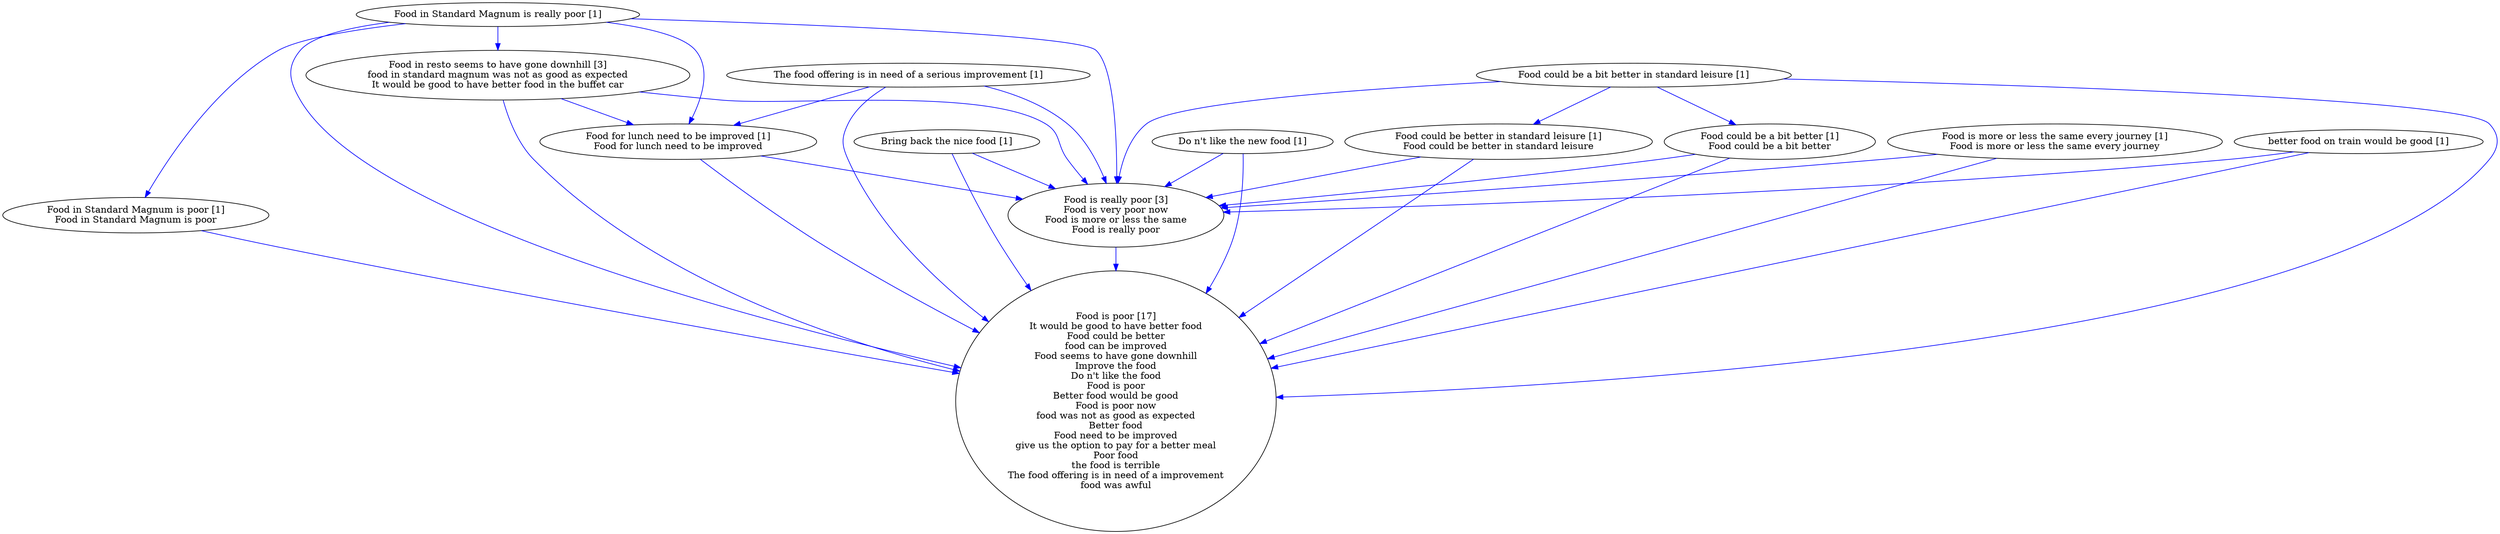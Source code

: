 digraph collapsedGraph {
"Food is poor [17]\nIt would be good to have better food\nFood could be better\nfood can be improved\nFood seems to have gone downhill\nImprove the food\nDo n't like the food\nFood is poor\nBetter food would be good\nFood is poor now\nfood was not as good as expected\nBetter food\nFood need to be improved\ngive us the option to pay for a better meal\nPoor food\nthe food is terrible\nThe food offering is in need of a improvement\nfood was awful""Food is really poor [3]\nFood is very poor now\nFood is more or less the same\nFood is really poor""Food in resto seems to have gone downhill [3]\nfood in standard magnum was not as good as expected\nIt would be good to have better food in the buffet car""Bring back the nice food [1]""Do n't like the new food [1]""Food could be a bit better in standard leisure [1]""Food could be better in standard leisure [1]\nFood could be better in standard leisure""Food could be a bit better [1]\nFood could be a bit better""Food for lunch need to be improved [1]\nFood for lunch need to be improved""Food in Standard Magnum is really poor [1]""Food in Standard Magnum is poor [1]\nFood in Standard Magnum is poor""Food is more or less the same every journey [1]\nFood is more or less the same every journey""The food offering is in need of a serious improvement [1]""better food on train would be good [1]""Food could be a bit better in standard leisure [1]" -> "Food is poor [17]\nIt would be good to have better food\nFood could be better\nfood can be improved\nFood seems to have gone downhill\nImprove the food\nDo n't like the food\nFood is poor\nBetter food would be good\nFood is poor now\nfood was not as good as expected\nBetter food\nFood need to be improved\ngive us the option to pay for a better meal\nPoor food\nthe food is terrible\nThe food offering is in need of a improvement\nfood was awful" [color=blue]
"Food could be a bit better in standard leisure [1]" -> "Food is really poor [3]\nFood is very poor now\nFood is more or less the same\nFood is really poor" [color=blue]
"Food in resto seems to have gone downhill [3]\nfood in standard magnum was not as good as expected\nIt would be good to have better food in the buffet car" -> "Food is poor [17]\nIt would be good to have better food\nFood could be better\nfood can be improved\nFood seems to have gone downhill\nImprove the food\nDo n't like the food\nFood is poor\nBetter food would be good\nFood is poor now\nfood was not as good as expected\nBetter food\nFood need to be improved\ngive us the option to pay for a better meal\nPoor food\nthe food is terrible\nThe food offering is in need of a improvement\nfood was awful" [color=blue]
"Bring back the nice food [1]" -> "Food is poor [17]\nIt would be good to have better food\nFood could be better\nfood can be improved\nFood seems to have gone downhill\nImprove the food\nDo n't like the food\nFood is poor\nBetter food would be good\nFood is poor now\nfood was not as good as expected\nBetter food\nFood need to be improved\ngive us the option to pay for a better meal\nPoor food\nthe food is terrible\nThe food offering is in need of a improvement\nfood was awful" [color=blue]
"Food is really poor [3]\nFood is very poor now\nFood is more or less the same\nFood is really poor" -> "Food is poor [17]\nIt would be good to have better food\nFood could be better\nfood can be improved\nFood seems to have gone downhill\nImprove the food\nDo n't like the food\nFood is poor\nBetter food would be good\nFood is poor now\nfood was not as good as expected\nBetter food\nFood need to be improved\ngive us the option to pay for a better meal\nPoor food\nthe food is terrible\nThe food offering is in need of a improvement\nfood was awful" [color=blue]
"Food is more or less the same every journey [1]\nFood is more or less the same every journey" -> "Food is really poor [3]\nFood is very poor now\nFood is more or less the same\nFood is really poor" [color=blue]
"Food is more or less the same every journey [1]\nFood is more or less the same every journey" -> "Food is poor [17]\nIt would be good to have better food\nFood could be better\nfood can be improved\nFood seems to have gone downhill\nImprove the food\nDo n't like the food\nFood is poor\nBetter food would be good\nFood is poor now\nfood was not as good as expected\nBetter food\nFood need to be improved\ngive us the option to pay for a better meal\nPoor food\nthe food is terrible\nThe food offering is in need of a improvement\nfood was awful" [color=blue]
"Food in resto seems to have gone downhill [3]\nfood in standard magnum was not as good as expected\nIt would be good to have better food in the buffet car" -> "Food is really poor [3]\nFood is very poor now\nFood is more or less the same\nFood is really poor" [color=blue]
"Food could be a bit better [1]\nFood could be a bit better" -> "Food is poor [17]\nIt would be good to have better food\nFood could be better\nfood can be improved\nFood seems to have gone downhill\nImprove the food\nDo n't like the food\nFood is poor\nBetter food would be good\nFood is poor now\nfood was not as good as expected\nBetter food\nFood need to be improved\ngive us the option to pay for a better meal\nPoor food\nthe food is terrible\nThe food offering is in need of a improvement\nfood was awful" [color=blue]
"Food could be better in standard leisure [1]\nFood could be better in standard leisure" -> "Food is poor [17]\nIt would be good to have better food\nFood could be better\nfood can be improved\nFood seems to have gone downhill\nImprove the food\nDo n't like the food\nFood is poor\nBetter food would be good\nFood is poor now\nfood was not as good as expected\nBetter food\nFood need to be improved\ngive us the option to pay for a better meal\nPoor food\nthe food is terrible\nThe food offering is in need of a improvement\nfood was awful" [color=blue]
"The food offering is in need of a serious improvement [1]" -> "Food is poor [17]\nIt would be good to have better food\nFood could be better\nfood can be improved\nFood seems to have gone downhill\nImprove the food\nDo n't like the food\nFood is poor\nBetter food would be good\nFood is poor now\nfood was not as good as expected\nBetter food\nFood need to be improved\ngive us the option to pay for a better meal\nPoor food\nthe food is terrible\nThe food offering is in need of a improvement\nfood was awful" [color=blue]
"Bring back the nice food [1]" -> "Food is really poor [3]\nFood is very poor now\nFood is more or less the same\nFood is really poor" [color=blue]
"Food could be better in standard leisure [1]\nFood could be better in standard leisure" -> "Food is really poor [3]\nFood is very poor now\nFood is more or less the same\nFood is really poor" [color=blue]
"better food on train would be good [1]" -> "Food is really poor [3]\nFood is very poor now\nFood is more or less the same\nFood is really poor" [color=blue]
"The food offering is in need of a serious improvement [1]" -> "Food for lunch need to be improved [1]\nFood for lunch need to be improved" [color=blue]
"better food on train would be good [1]" -> "Food is poor [17]\nIt would be good to have better food\nFood could be better\nfood can be improved\nFood seems to have gone downhill\nImprove the food\nDo n't like the food\nFood is poor\nBetter food would be good\nFood is poor now\nfood was not as good as expected\nBetter food\nFood need to be improved\ngive us the option to pay for a better meal\nPoor food\nthe food is terrible\nThe food offering is in need of a improvement\nfood was awful" [color=blue]
"Food for lunch need to be improved [1]\nFood for lunch need to be improved" -> "Food is poor [17]\nIt would be good to have better food\nFood could be better\nfood can be improved\nFood seems to have gone downhill\nImprove the food\nDo n't like the food\nFood is poor\nBetter food would be good\nFood is poor now\nfood was not as good as expected\nBetter food\nFood need to be improved\ngive us the option to pay for a better meal\nPoor food\nthe food is terrible\nThe food offering is in need of a improvement\nfood was awful" [color=blue]
"Food could be a bit better [1]\nFood could be a bit better" -> "Food is really poor [3]\nFood is very poor now\nFood is more or less the same\nFood is really poor" [color=blue]
"Food in resto seems to have gone downhill [3]\nfood in standard magnum was not as good as expected\nIt would be good to have better food in the buffet car" -> "Food for lunch need to be improved [1]\nFood for lunch need to be improved" [color=blue]
"Food in Standard Magnum is really poor [1]" -> "Food is poor [17]\nIt would be good to have better food\nFood could be better\nfood can be improved\nFood seems to have gone downhill\nImprove the food\nDo n't like the food\nFood is poor\nBetter food would be good\nFood is poor now\nfood was not as good as expected\nBetter food\nFood need to be improved\ngive us the option to pay for a better meal\nPoor food\nthe food is terrible\nThe food offering is in need of a improvement\nfood was awful" [color=blue]
"Food in Standard Magnum is poor [1]\nFood in Standard Magnum is poor" -> "Food is poor [17]\nIt would be good to have better food\nFood could be better\nfood can be improved\nFood seems to have gone downhill\nImprove the food\nDo n't like the food\nFood is poor\nBetter food would be good\nFood is poor now\nfood was not as good as expected\nBetter food\nFood need to be improved\ngive us the option to pay for a better meal\nPoor food\nthe food is terrible\nThe food offering is in need of a improvement\nfood was awful" [color=blue]
"Food for lunch need to be improved [1]\nFood for lunch need to be improved" -> "Food is really poor [3]\nFood is very poor now\nFood is more or less the same\nFood is really poor" [color=blue]
"The food offering is in need of a serious improvement [1]" -> "Food is really poor [3]\nFood is very poor now\nFood is more or less the same\nFood is really poor" [color=blue]
"Do n't like the new food [1]" -> "Food is really poor [3]\nFood is very poor now\nFood is more or less the same\nFood is really poor" [color=blue]
"Food in Standard Magnum is really poor [1]" -> "Food is really poor [3]\nFood is very poor now\nFood is more or less the same\nFood is really poor" [color=blue]
"Do n't like the new food [1]" -> "Food is poor [17]\nIt would be good to have better food\nFood could be better\nfood can be improved\nFood seems to have gone downhill\nImprove the food\nDo n't like the food\nFood is poor\nBetter food would be good\nFood is poor now\nfood was not as good as expected\nBetter food\nFood need to be improved\ngive us the option to pay for a better meal\nPoor food\nthe food is terrible\nThe food offering is in need of a improvement\nfood was awful" [color=blue]
"Food in Standard Magnum is really poor [1]" -> "Food in resto seems to have gone downhill [3]\nfood in standard magnum was not as good as expected\nIt would be good to have better food in the buffet car" [color=blue]
"Food in Standard Magnum is really poor [1]" -> "Food for lunch need to be improved [1]\nFood for lunch need to be improved" [color=blue]
"Food could be a bit better in standard leisure [1]" -> "Food could be better in standard leisure [1]\nFood could be better in standard leisure" [color=blue]
"Food could be a bit better in standard leisure [1]" -> "Food could be a bit better [1]\nFood could be a bit better" [color=blue]
"Food in Standard Magnum is really poor [1]" -> "Food in Standard Magnum is poor [1]\nFood in Standard Magnum is poor" [color=blue]
}